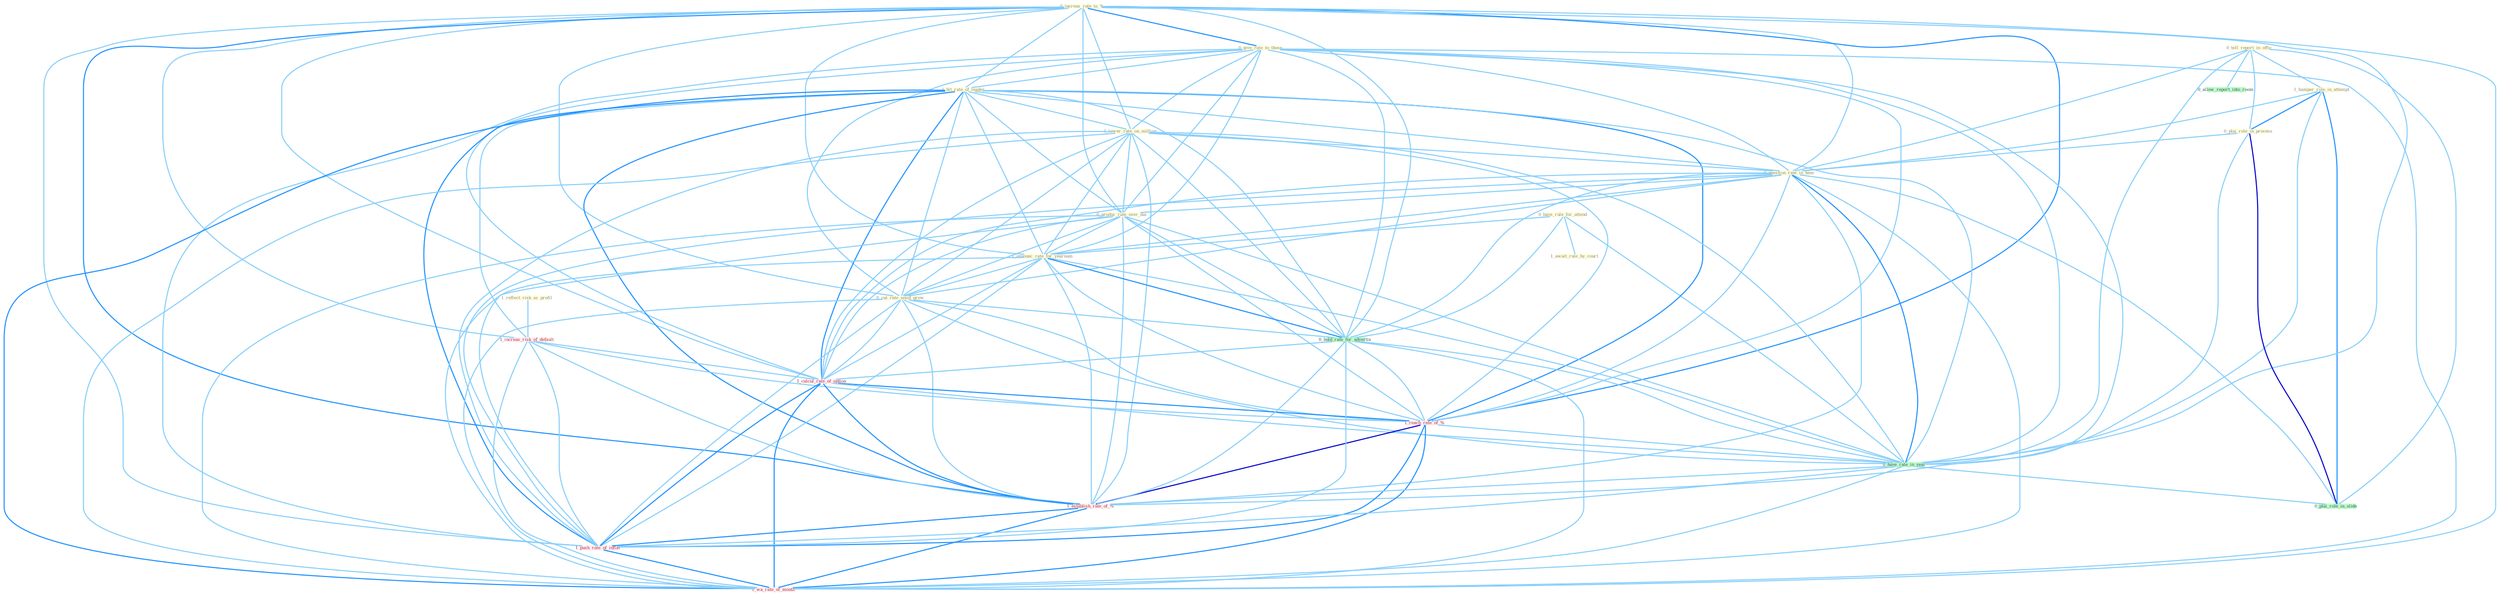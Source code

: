 Graph G{ 
    node
    [shape=polygon,style=filled,width=.5,height=.06,color="#BDFCC9",fixedsize=true,fontsize=4,
    fontcolor="#2f4f4f"];
    {node
    [color="#ffffe0", fontcolor="#8b7d6b"] "0_tell_report_in_offic " "1_hamper_role_in_attempt " "0_increas_rate_to_% " "0_give_rate_to_those " "0_have_rule_for_attend " "0_plai_role_in_process " "1_hit_rate_of_leader " "1_lower_rate_on_million " "1_reflect_risk_as_profil " "0_question_rate_in_hear " "0_produc_rate_over_dai " "1_announc_rate_for_yearnum " "1_await_rule_by_court " "0_cut_rate_amid_grow "}
{node [color="#fff0f5", fontcolor="#b22222"] "1_increas_risk_of_default " "1_calcul_rate_of_option " "1_reach_rate_of_% " "1_establish_rate_of_% " "1_push_rate_of_inflat " "1_wa_rate_of_month "}
edge [color="#B0E2FF"];

	"0_tell_report_in_offic " -- "1_hamper_role_in_attempt " [w="1", color="#87cefa" ];
	"0_tell_report_in_offic " -- "0_plai_role_in_process " [w="1", color="#87cefa" ];
	"0_tell_report_in_offic " -- "0_question_rate_in_hear " [w="1", color="#87cefa" ];
	"0_tell_report_in_offic " -- "0_allow_report_into_room " [w="1", color="#87cefa" ];
	"0_tell_report_in_offic " -- "0_have_rate_in_year " [w="1", color="#87cefa" ];
	"0_tell_report_in_offic " -- "0_plai_role_in_slide " [w="1", color="#87cefa" ];
	"1_hamper_role_in_attempt " -- "0_plai_role_in_process " [w="2", color="#1e90ff" , len=0.8];
	"1_hamper_role_in_attempt " -- "0_question_rate_in_hear " [w="1", color="#87cefa" ];
	"1_hamper_role_in_attempt " -- "0_have_rate_in_year " [w="1", color="#87cefa" ];
	"1_hamper_role_in_attempt " -- "0_plai_role_in_slide " [w="2", color="#1e90ff" , len=0.8];
	"0_increas_rate_to_% " -- "0_give_rate_to_those " [w="2", color="#1e90ff" , len=0.8];
	"0_increas_rate_to_% " -- "1_hit_rate_of_leader " [w="1", color="#87cefa" ];
	"0_increas_rate_to_% " -- "1_lower_rate_on_million " [w="1", color="#87cefa" ];
	"0_increas_rate_to_% " -- "0_question_rate_in_hear " [w="1", color="#87cefa" ];
	"0_increas_rate_to_% " -- "0_produc_rate_over_dai " [w="1", color="#87cefa" ];
	"0_increas_rate_to_% " -- "1_announc_rate_for_yearnum " [w="1", color="#87cefa" ];
	"0_increas_rate_to_% " -- "0_cut_rate_amid_grow " [w="1", color="#87cefa" ];
	"0_increas_rate_to_% " -- "1_increas_risk_of_default " [w="1", color="#87cefa" ];
	"0_increas_rate_to_% " -- "0_hold_rate_for_advertis " [w="1", color="#87cefa" ];
	"0_increas_rate_to_% " -- "1_calcul_rate_of_option " [w="1", color="#87cefa" ];
	"0_increas_rate_to_% " -- "1_reach_rate_of_% " [w="2", color="#1e90ff" , len=0.8];
	"0_increas_rate_to_% " -- "0_have_rate_in_year " [w="1", color="#87cefa" ];
	"0_increas_rate_to_% " -- "1_establish_rate_of_% " [w="2", color="#1e90ff" , len=0.8];
	"0_increas_rate_to_% " -- "1_push_rate_of_inflat " [w="1", color="#87cefa" ];
	"0_increas_rate_to_% " -- "1_wa_rate_of_month " [w="1", color="#87cefa" ];
	"0_give_rate_to_those " -- "1_hit_rate_of_leader " [w="1", color="#87cefa" ];
	"0_give_rate_to_those " -- "1_lower_rate_on_million " [w="1", color="#87cefa" ];
	"0_give_rate_to_those " -- "0_question_rate_in_hear " [w="1", color="#87cefa" ];
	"0_give_rate_to_those " -- "0_produc_rate_over_dai " [w="1", color="#87cefa" ];
	"0_give_rate_to_those " -- "1_announc_rate_for_yearnum " [w="1", color="#87cefa" ];
	"0_give_rate_to_those " -- "0_cut_rate_amid_grow " [w="1", color="#87cefa" ];
	"0_give_rate_to_those " -- "0_hold_rate_for_advertis " [w="1", color="#87cefa" ];
	"0_give_rate_to_those " -- "1_calcul_rate_of_option " [w="1", color="#87cefa" ];
	"0_give_rate_to_those " -- "1_reach_rate_of_% " [w="1", color="#87cefa" ];
	"0_give_rate_to_those " -- "0_have_rate_in_year " [w="1", color="#87cefa" ];
	"0_give_rate_to_those " -- "1_establish_rate_of_% " [w="1", color="#87cefa" ];
	"0_give_rate_to_those " -- "1_push_rate_of_inflat " [w="1", color="#87cefa" ];
	"0_give_rate_to_those " -- "1_wa_rate_of_month " [w="1", color="#87cefa" ];
	"0_have_rule_for_attend " -- "1_announc_rate_for_yearnum " [w="1", color="#87cefa" ];
	"0_have_rule_for_attend " -- "1_await_rule_by_court " [w="1", color="#87cefa" ];
	"0_have_rule_for_attend " -- "0_hold_rate_for_advertis " [w="1", color="#87cefa" ];
	"0_have_rule_for_attend " -- "0_have_rate_in_year " [w="1", color="#87cefa" ];
	"0_plai_role_in_process " -- "0_question_rate_in_hear " [w="1", color="#87cefa" ];
	"0_plai_role_in_process " -- "0_have_rate_in_year " [w="1", color="#87cefa" ];
	"0_plai_role_in_process " -- "0_plai_role_in_slide " [w="3", color="#0000cd" , len=0.6];
	"1_hit_rate_of_leader " -- "1_lower_rate_on_million " [w="1", color="#87cefa" ];
	"1_hit_rate_of_leader " -- "0_question_rate_in_hear " [w="1", color="#87cefa" ];
	"1_hit_rate_of_leader " -- "0_produc_rate_over_dai " [w="1", color="#87cefa" ];
	"1_hit_rate_of_leader " -- "1_announc_rate_for_yearnum " [w="1", color="#87cefa" ];
	"1_hit_rate_of_leader " -- "0_cut_rate_amid_grow " [w="1", color="#87cefa" ];
	"1_hit_rate_of_leader " -- "1_increas_risk_of_default " [w="1", color="#87cefa" ];
	"1_hit_rate_of_leader " -- "0_hold_rate_for_advertis " [w="1", color="#87cefa" ];
	"1_hit_rate_of_leader " -- "1_calcul_rate_of_option " [w="2", color="#1e90ff" , len=0.8];
	"1_hit_rate_of_leader " -- "1_reach_rate_of_% " [w="2", color="#1e90ff" , len=0.8];
	"1_hit_rate_of_leader " -- "0_have_rate_in_year " [w="1", color="#87cefa" ];
	"1_hit_rate_of_leader " -- "1_establish_rate_of_% " [w="2", color="#1e90ff" , len=0.8];
	"1_hit_rate_of_leader " -- "1_push_rate_of_inflat " [w="2", color="#1e90ff" , len=0.8];
	"1_hit_rate_of_leader " -- "1_wa_rate_of_month " [w="2", color="#1e90ff" , len=0.8];
	"1_lower_rate_on_million " -- "0_question_rate_in_hear " [w="1", color="#87cefa" ];
	"1_lower_rate_on_million " -- "0_produc_rate_over_dai " [w="1", color="#87cefa" ];
	"1_lower_rate_on_million " -- "1_announc_rate_for_yearnum " [w="1", color="#87cefa" ];
	"1_lower_rate_on_million " -- "0_cut_rate_amid_grow " [w="1", color="#87cefa" ];
	"1_lower_rate_on_million " -- "0_hold_rate_for_advertis " [w="1", color="#87cefa" ];
	"1_lower_rate_on_million " -- "1_calcul_rate_of_option " [w="1", color="#87cefa" ];
	"1_lower_rate_on_million " -- "1_reach_rate_of_% " [w="1", color="#87cefa" ];
	"1_lower_rate_on_million " -- "0_have_rate_in_year " [w="1", color="#87cefa" ];
	"1_lower_rate_on_million " -- "1_establish_rate_of_% " [w="1", color="#87cefa" ];
	"1_lower_rate_on_million " -- "1_push_rate_of_inflat " [w="1", color="#87cefa" ];
	"1_lower_rate_on_million " -- "1_wa_rate_of_month " [w="1", color="#87cefa" ];
	"1_reflect_risk_as_profil " -- "1_increas_risk_of_default " [w="1", color="#87cefa" ];
	"0_question_rate_in_hear " -- "0_produc_rate_over_dai " [w="1", color="#87cefa" ];
	"0_question_rate_in_hear " -- "1_announc_rate_for_yearnum " [w="1", color="#87cefa" ];
	"0_question_rate_in_hear " -- "0_cut_rate_amid_grow " [w="1", color="#87cefa" ];
	"0_question_rate_in_hear " -- "0_hold_rate_for_advertis " [w="1", color="#87cefa" ];
	"0_question_rate_in_hear " -- "1_calcul_rate_of_option " [w="1", color="#87cefa" ];
	"0_question_rate_in_hear " -- "1_reach_rate_of_% " [w="1", color="#87cefa" ];
	"0_question_rate_in_hear " -- "0_have_rate_in_year " [w="2", color="#1e90ff" , len=0.8];
	"0_question_rate_in_hear " -- "1_establish_rate_of_% " [w="1", color="#87cefa" ];
	"0_question_rate_in_hear " -- "0_plai_role_in_slide " [w="1", color="#87cefa" ];
	"0_question_rate_in_hear " -- "1_push_rate_of_inflat " [w="1", color="#87cefa" ];
	"0_question_rate_in_hear " -- "1_wa_rate_of_month " [w="1", color="#87cefa" ];
	"0_produc_rate_over_dai " -- "1_announc_rate_for_yearnum " [w="1", color="#87cefa" ];
	"0_produc_rate_over_dai " -- "0_cut_rate_amid_grow " [w="1", color="#87cefa" ];
	"0_produc_rate_over_dai " -- "0_hold_rate_for_advertis " [w="1", color="#87cefa" ];
	"0_produc_rate_over_dai " -- "1_calcul_rate_of_option " [w="1", color="#87cefa" ];
	"0_produc_rate_over_dai " -- "1_reach_rate_of_% " [w="1", color="#87cefa" ];
	"0_produc_rate_over_dai " -- "0_have_rate_in_year " [w="1", color="#87cefa" ];
	"0_produc_rate_over_dai " -- "1_establish_rate_of_% " [w="1", color="#87cefa" ];
	"0_produc_rate_over_dai " -- "1_push_rate_of_inflat " [w="1", color="#87cefa" ];
	"0_produc_rate_over_dai " -- "1_wa_rate_of_month " [w="1", color="#87cefa" ];
	"1_announc_rate_for_yearnum " -- "0_cut_rate_amid_grow " [w="1", color="#87cefa" ];
	"1_announc_rate_for_yearnum " -- "0_hold_rate_for_advertis " [w="2", color="#1e90ff" , len=0.8];
	"1_announc_rate_for_yearnum " -- "1_calcul_rate_of_option " [w="1", color="#87cefa" ];
	"1_announc_rate_for_yearnum " -- "1_reach_rate_of_% " [w="1", color="#87cefa" ];
	"1_announc_rate_for_yearnum " -- "0_have_rate_in_year " [w="1", color="#87cefa" ];
	"1_announc_rate_for_yearnum " -- "1_establish_rate_of_% " [w="1", color="#87cefa" ];
	"1_announc_rate_for_yearnum " -- "1_push_rate_of_inflat " [w="1", color="#87cefa" ];
	"1_announc_rate_for_yearnum " -- "1_wa_rate_of_month " [w="1", color="#87cefa" ];
	"0_cut_rate_amid_grow " -- "0_hold_rate_for_advertis " [w="1", color="#87cefa" ];
	"0_cut_rate_amid_grow " -- "1_calcul_rate_of_option " [w="1", color="#87cefa" ];
	"0_cut_rate_amid_grow " -- "1_reach_rate_of_% " [w="1", color="#87cefa" ];
	"0_cut_rate_amid_grow " -- "0_have_rate_in_year " [w="1", color="#87cefa" ];
	"0_cut_rate_amid_grow " -- "1_establish_rate_of_% " [w="1", color="#87cefa" ];
	"0_cut_rate_amid_grow " -- "1_push_rate_of_inflat " [w="1", color="#87cefa" ];
	"0_cut_rate_amid_grow " -- "1_wa_rate_of_month " [w="1", color="#87cefa" ];
	"1_increas_risk_of_default " -- "1_calcul_rate_of_option " [w="1", color="#87cefa" ];
	"1_increas_risk_of_default " -- "1_reach_rate_of_% " [w="1", color="#87cefa" ];
	"1_increas_risk_of_default " -- "1_establish_rate_of_% " [w="1", color="#87cefa" ];
	"1_increas_risk_of_default " -- "1_push_rate_of_inflat " [w="1", color="#87cefa" ];
	"1_increas_risk_of_default " -- "1_wa_rate_of_month " [w="1", color="#87cefa" ];
	"0_hold_rate_for_advertis " -- "1_calcul_rate_of_option " [w="1", color="#87cefa" ];
	"0_hold_rate_for_advertis " -- "1_reach_rate_of_% " [w="1", color="#87cefa" ];
	"0_hold_rate_for_advertis " -- "0_have_rate_in_year " [w="1", color="#87cefa" ];
	"0_hold_rate_for_advertis " -- "1_establish_rate_of_% " [w="1", color="#87cefa" ];
	"0_hold_rate_for_advertis " -- "1_push_rate_of_inflat " [w="1", color="#87cefa" ];
	"0_hold_rate_for_advertis " -- "1_wa_rate_of_month " [w="1", color="#87cefa" ];
	"1_calcul_rate_of_option " -- "1_reach_rate_of_% " [w="2", color="#1e90ff" , len=0.8];
	"1_calcul_rate_of_option " -- "0_have_rate_in_year " [w="1", color="#87cefa" ];
	"1_calcul_rate_of_option " -- "1_establish_rate_of_% " [w="2", color="#1e90ff" , len=0.8];
	"1_calcul_rate_of_option " -- "1_push_rate_of_inflat " [w="2", color="#1e90ff" , len=0.8];
	"1_calcul_rate_of_option " -- "1_wa_rate_of_month " [w="2", color="#1e90ff" , len=0.8];
	"1_reach_rate_of_% " -- "0_have_rate_in_year " [w="1", color="#87cefa" ];
	"1_reach_rate_of_% " -- "1_establish_rate_of_% " [w="3", color="#0000cd" , len=0.6];
	"1_reach_rate_of_% " -- "1_push_rate_of_inflat " [w="2", color="#1e90ff" , len=0.8];
	"1_reach_rate_of_% " -- "1_wa_rate_of_month " [w="2", color="#1e90ff" , len=0.8];
	"0_have_rate_in_year " -- "1_establish_rate_of_% " [w="1", color="#87cefa" ];
	"0_have_rate_in_year " -- "0_plai_role_in_slide " [w="1", color="#87cefa" ];
	"0_have_rate_in_year " -- "1_push_rate_of_inflat " [w="1", color="#87cefa" ];
	"0_have_rate_in_year " -- "1_wa_rate_of_month " [w="1", color="#87cefa" ];
	"1_establish_rate_of_% " -- "1_push_rate_of_inflat " [w="2", color="#1e90ff" , len=0.8];
	"1_establish_rate_of_% " -- "1_wa_rate_of_month " [w="2", color="#1e90ff" , len=0.8];
	"1_push_rate_of_inflat " -- "1_wa_rate_of_month " [w="2", color="#1e90ff" , len=0.8];
}